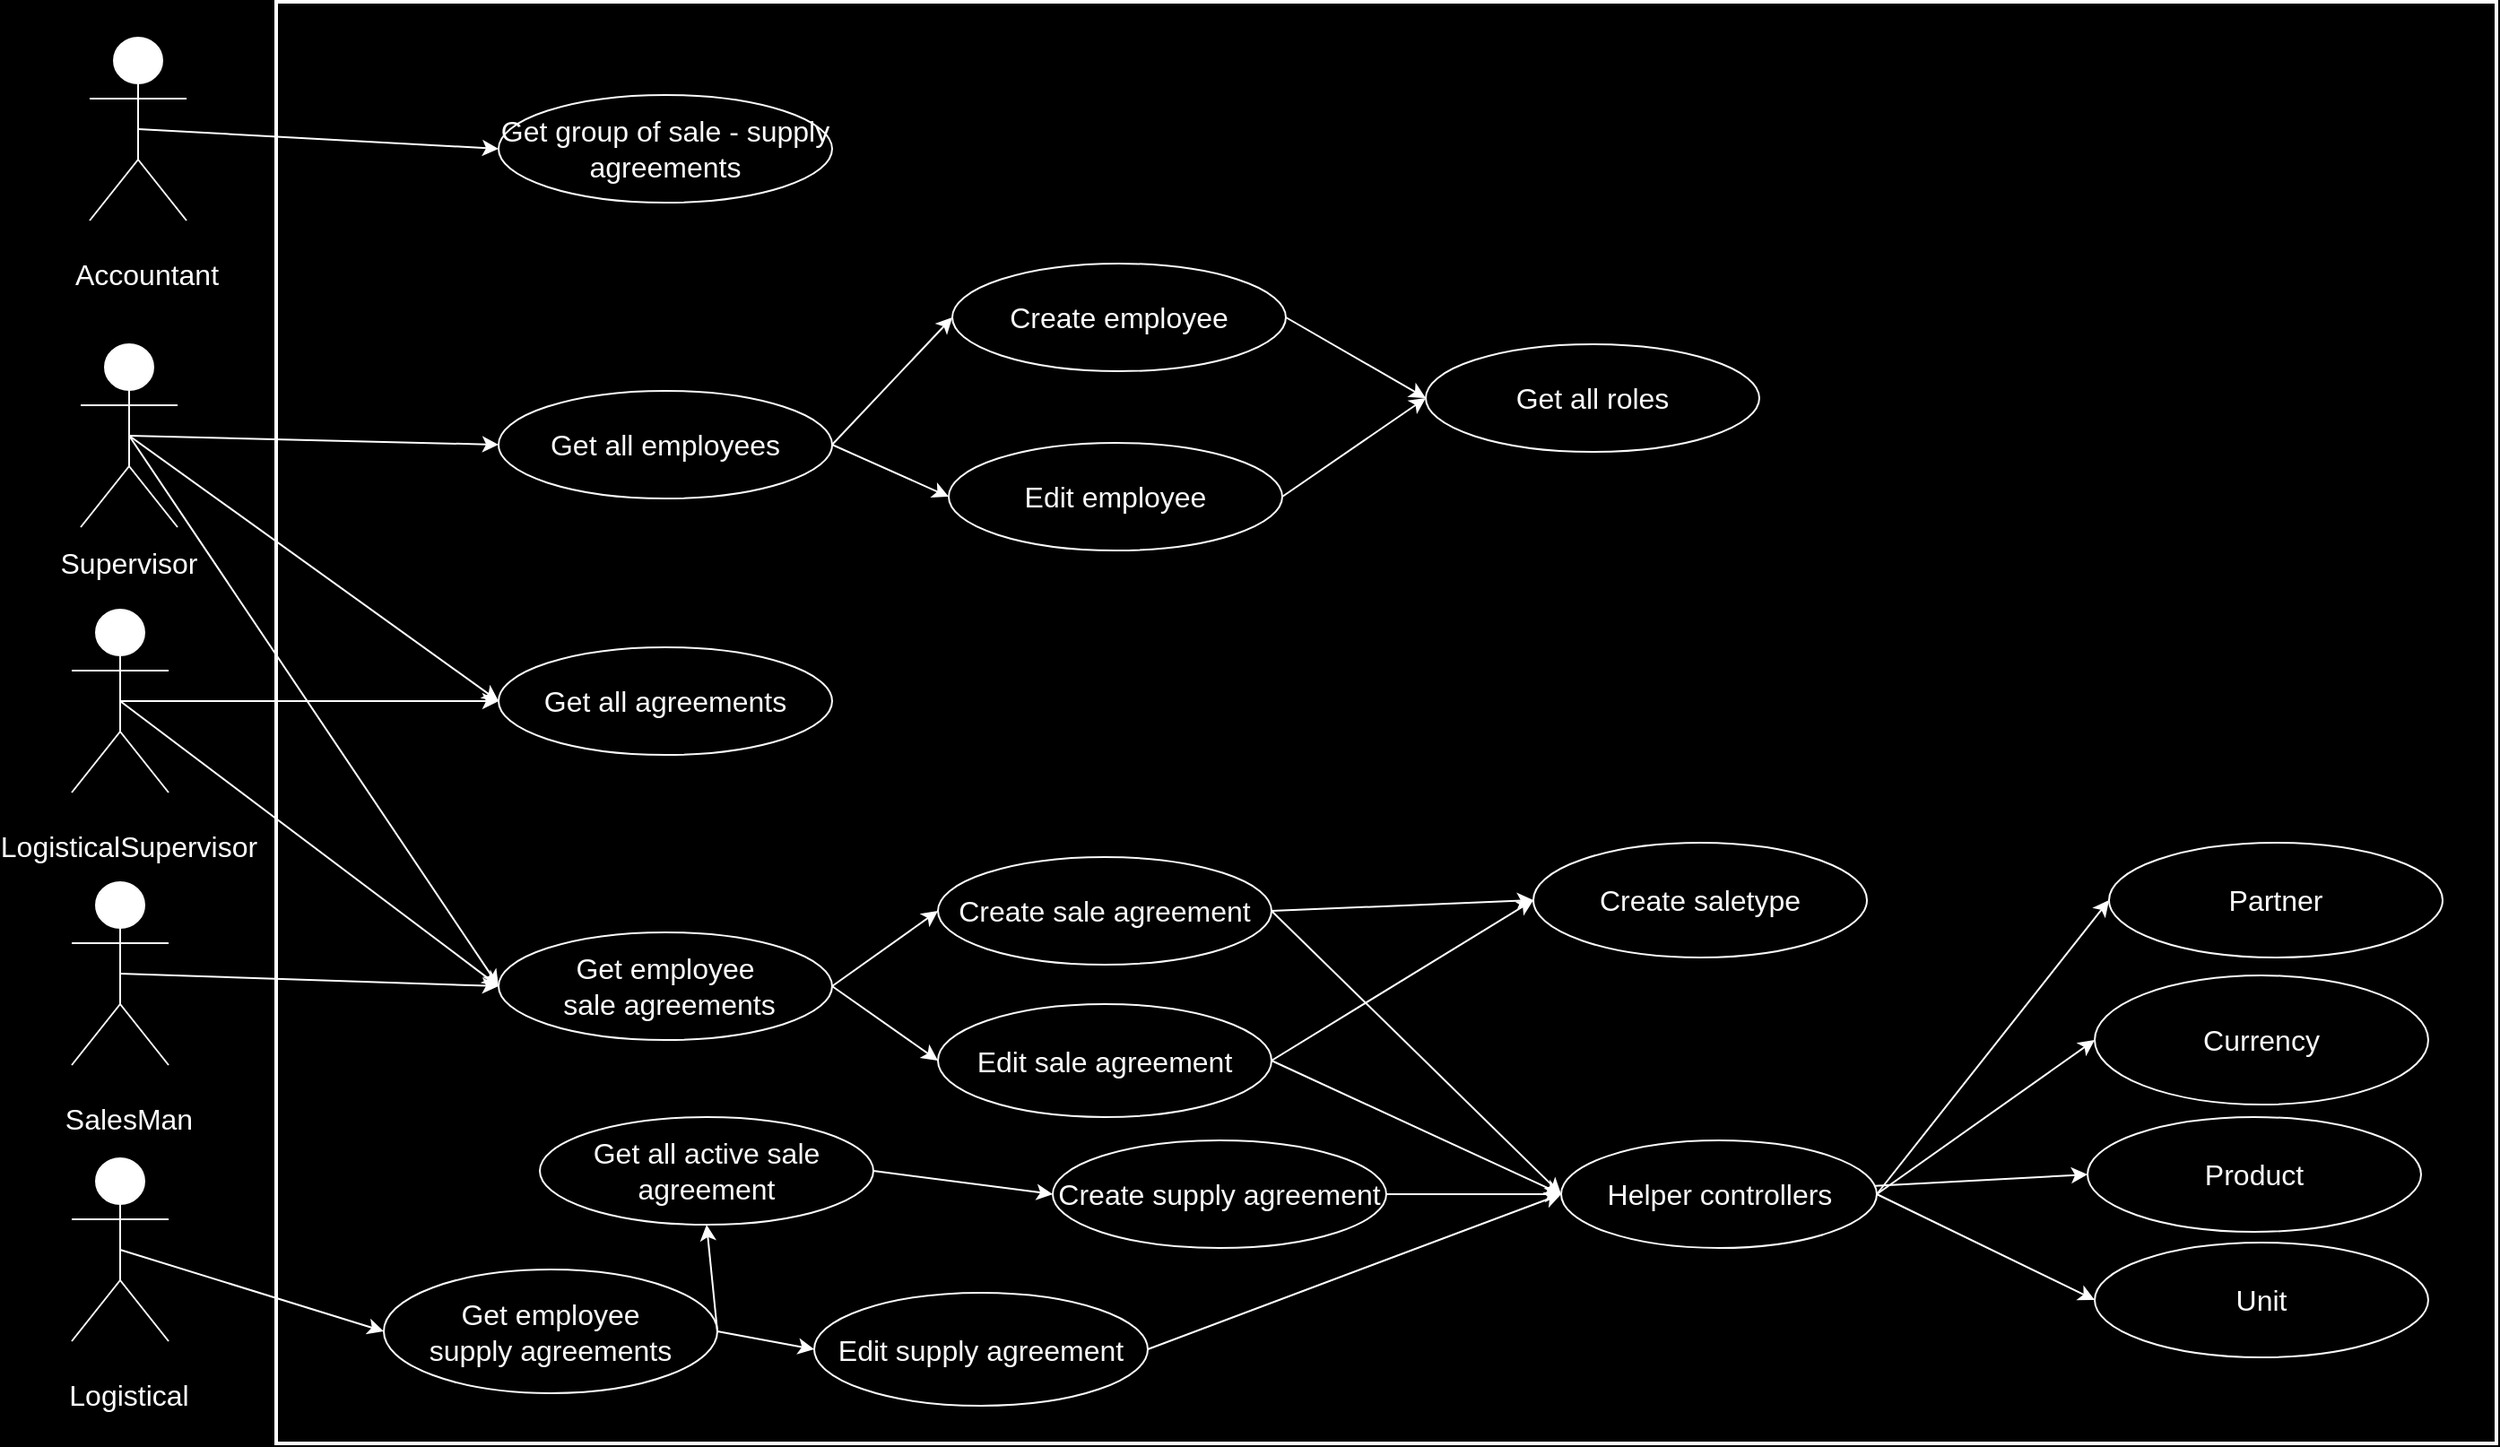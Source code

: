 <mxfile version="23.1.5" type="device">
  <diagram name="Страница — 1" id="xJvbbVoPIL04P0teMrht">
    <mxGraphModel dx="2327" dy="1926" grid="0" gridSize="10" guides="1" tooltips="1" connect="1" arrows="1" fold="1" page="1" pageScale="1" pageWidth="827" pageHeight="1169" background="#000000" math="0" shadow="0">
      <root>
        <mxCell id="0" />
        <mxCell id="1" parent="0" />
        <mxCell id="fAuQlepYap5Bk5Slu7gm-83" value="" style="rounded=0;whiteSpace=wrap;html=1;strokeColor=#FFFFFF;strokeWidth=2;align=center;verticalAlign=middle;fontFamily=Helvetica;fontSize=12;fontColor=default;fillColor=none;" vertex="1" parent="1">
          <mxGeometry x="-77" y="-441" width="1238" height="804" as="geometry" />
        </mxCell>
        <mxCell id="fAuQlepYap5Bk5Slu7gm-80" style="edgeStyle=none;rounded=0;orthogonalLoop=1;jettySize=auto;html=1;exitX=0.5;exitY=0.5;exitDx=0;exitDy=0;exitPerimeter=0;entryX=0;entryY=0.5;entryDx=0;entryDy=0;strokeColor=#FFFFFF;align=center;verticalAlign=middle;fontFamily=Helvetica;fontSize=11;fontColor=default;labelBackgroundColor=default;endArrow=classic;" edge="1" parent="1" source="fAuQlepYap5Bk5Slu7gm-3" target="fAuQlepYap5Bk5Slu7gm-73">
          <mxGeometry relative="1" as="geometry" />
        </mxCell>
        <mxCell id="fAuQlepYap5Bk5Slu7gm-3" value="Actor" style="shape=umlActor;verticalLabelPosition=bottom;verticalAlign=top;html=1;outlineConnect=0;strokeColor=#FAFAFA;" vertex="1" parent="1">
          <mxGeometry x="-191" y="50" width="54" height="102" as="geometry" />
        </mxCell>
        <mxCell id="fAuQlepYap5Bk5Slu7gm-17" value="" style="rounded=0;orthogonalLoop=1;jettySize=auto;html=1;entryX=0;entryY=0.5;entryDx=0;entryDy=0;strokeColor=#FFFFFF;strokeWidth=1;fontColor=#FFFFFF;labelBackgroundColor=none;exitX=1;exitY=0.5;exitDx=0;exitDy=0;" edge="1" parent="1" source="fAuQlepYap5Bk5Slu7gm-5" target="fAuQlepYap5Bk5Slu7gm-11">
          <mxGeometry relative="1" as="geometry" />
        </mxCell>
        <mxCell id="fAuQlepYap5Bk5Slu7gm-20" style="rounded=0;orthogonalLoop=1;jettySize=auto;html=1;entryX=0;entryY=0.5;entryDx=0;entryDy=0;strokeColor=#FFFFFF;align=center;verticalAlign=middle;fontFamily=Helvetica;fontSize=11;fontColor=default;labelBackgroundColor=default;endArrow=classic;strokeWidth=1;" edge="1" parent="1" source="fAuQlepYap5Bk5Slu7gm-5" target="fAuQlepYap5Bk5Slu7gm-13">
          <mxGeometry relative="1" as="geometry" />
        </mxCell>
        <mxCell id="fAuQlepYap5Bk5Slu7gm-24" style="rounded=0;orthogonalLoop=1;jettySize=auto;html=1;exitX=1;exitY=0.5;exitDx=0;exitDy=0;entryX=0;entryY=0.5;entryDx=0;entryDy=0;strokeColor=#FFFFFF;align=center;verticalAlign=middle;fontFamily=Helvetica;fontSize=11;fontColor=default;labelBackgroundColor=default;endArrow=classic;strokeWidth=1;" edge="1" parent="1" source="fAuQlepYap5Bk5Slu7gm-5" target="fAuQlepYap5Bk5Slu7gm-15">
          <mxGeometry relative="1" as="geometry" />
        </mxCell>
        <mxCell id="fAuQlepYap5Bk5Slu7gm-110" style="edgeStyle=none;rounded=0;orthogonalLoop=1;jettySize=auto;html=1;exitX=1;exitY=0.5;exitDx=0;exitDy=0;entryX=0;entryY=0.5;entryDx=0;entryDy=0;strokeColor=#FFFFFF;align=center;verticalAlign=middle;fontFamily=Helvetica;fontSize=12;fontColor=default;labelBackgroundColor=default;endArrow=classic;" edge="1" parent="1" source="fAuQlepYap5Bk5Slu7gm-5" target="fAuQlepYap5Bk5Slu7gm-14">
          <mxGeometry relative="1" as="geometry" />
        </mxCell>
        <mxCell id="fAuQlepYap5Bk5Slu7gm-5" value="Helper controllers" style="ellipse;whiteSpace=wrap;html=1;fillColor=none;strokeColor=#FAFAFA;fontColor=#FAFAFA;fontSize=16;" vertex="1" parent="1">
          <mxGeometry x="639.5" y="194" width="176" height="60" as="geometry" />
        </mxCell>
        <mxCell id="fAuQlepYap5Bk5Slu7gm-7" value="" style="edgeStyle=orthogonalEdgeStyle;rounded=0;orthogonalLoop=1;jettySize=auto;html=1;strokeWidth=2;entryX=0;entryY=0.5;entryDx=0;entryDy=0;" edge="1" parent="1" source="fAuQlepYap5Bk5Slu7gm-6" target="fAuQlepYap5Bk5Slu7gm-5">
          <mxGeometry relative="1" as="geometry" />
        </mxCell>
        <mxCell id="fAuQlepYap5Bk5Slu7gm-27" style="rounded=0;orthogonalLoop=1;jettySize=auto;html=1;exitX=1;exitY=0.5;exitDx=0;exitDy=0;entryX=0;entryY=0.5;entryDx=0;entryDy=0;strokeColor=#FFFFFF;align=center;verticalAlign=middle;fontFamily=Helvetica;fontSize=11;fontColor=default;labelBackgroundColor=default;endArrow=classic;" edge="1" parent="1" source="fAuQlepYap5Bk5Slu7gm-6" target="fAuQlepYap5Bk5Slu7gm-5">
          <mxGeometry relative="1" as="geometry" />
        </mxCell>
        <mxCell id="fAuQlepYap5Bk5Slu7gm-46" style="edgeStyle=none;rounded=0;orthogonalLoop=1;jettySize=auto;html=1;exitX=1;exitY=0.5;exitDx=0;exitDy=0;entryX=0;entryY=0.5;entryDx=0;entryDy=0;strokeColor=#FFFFFF;align=center;verticalAlign=middle;fontFamily=Helvetica;fontSize=11;fontColor=default;labelBackgroundColor=default;endArrow=classic;" edge="1" parent="1" source="fAuQlepYap5Bk5Slu7gm-6" target="fAuQlepYap5Bk5Slu7gm-12">
          <mxGeometry relative="1" as="geometry" />
        </mxCell>
        <mxCell id="fAuQlepYap5Bk5Slu7gm-6" value="Edit sale agreement" style="ellipse;whiteSpace=wrap;html=1;fillColor=none;strokeColor=#FAFAFA;fontColor=#FAFAFA;fontSize=16;" vertex="1" parent="1">
          <mxGeometry x="292" y="118" width="186" height="63" as="geometry" />
        </mxCell>
        <mxCell id="fAuQlepYap5Bk5Slu7gm-11" value="Currency" style="ellipse;whiteSpace=wrap;html=1;fillColor=none;strokeColor=#FAFAFA;fontColor=#FAFAFA;fontSize=16;" vertex="1" parent="1">
          <mxGeometry x="937" y="102" width="186" height="72" as="geometry" />
        </mxCell>
        <mxCell id="fAuQlepYap5Bk5Slu7gm-12" value="Create saletype" style="ellipse;whiteSpace=wrap;html=1;fillColor=none;strokeColor=#FAFAFA;fontColor=#FAFAFA;fontSize=16;" vertex="1" parent="1">
          <mxGeometry x="624" y="28" width="186" height="64" as="geometry" />
        </mxCell>
        <mxCell id="fAuQlepYap5Bk5Slu7gm-13" value="Product" style="ellipse;whiteSpace=wrap;html=1;fillColor=none;strokeColor=#FAFAFA;fontColor=#FAFAFA;fontSize=16;" vertex="1" parent="1">
          <mxGeometry x="933" y="181" width="186" height="64" as="geometry" />
        </mxCell>
        <mxCell id="fAuQlepYap5Bk5Slu7gm-14" value="Partner" style="ellipse;whiteSpace=wrap;html=1;fillColor=none;strokeColor=#FAFAFA;fontColor=#FAFAFA;fontSize=16;" vertex="1" parent="1">
          <mxGeometry x="945" y="28" width="186" height="64" as="geometry" />
        </mxCell>
        <mxCell id="fAuQlepYap5Bk5Slu7gm-15" value="Unit" style="ellipse;whiteSpace=wrap;html=1;fillColor=none;strokeColor=#FAFAFA;fontColor=#FAFAFA;fontSize=16;" vertex="1" parent="1">
          <mxGeometry x="937" y="251" width="186" height="64" as="geometry" />
        </mxCell>
        <mxCell id="fAuQlepYap5Bk5Slu7gm-28" style="rounded=0;orthogonalLoop=1;jettySize=auto;html=1;exitX=1;exitY=0.5;exitDx=0;exitDy=0;strokeColor=#FFFFFF;align=center;verticalAlign=middle;fontFamily=Helvetica;fontSize=11;fontColor=default;labelBackgroundColor=default;endArrow=classic;entryX=0;entryY=0.5;entryDx=0;entryDy=0;" edge="1" parent="1" source="fAuQlepYap5Bk5Slu7gm-26" target="fAuQlepYap5Bk5Slu7gm-5">
          <mxGeometry relative="1" as="geometry">
            <mxPoint x="630.0" y="216.667" as="targetPoint" />
            <mxPoint x="414.0" y="152" as="sourcePoint" />
          </mxGeometry>
        </mxCell>
        <mxCell id="fAuQlepYap5Bk5Slu7gm-53" style="edgeStyle=none;rounded=0;orthogonalLoop=1;jettySize=auto;html=1;exitX=1;exitY=0.5;exitDx=0;exitDy=0;entryX=0;entryY=0.5;entryDx=0;entryDy=0;strokeColor=#FFFFFF;align=center;verticalAlign=middle;fontFamily=Helvetica;fontSize=11;fontColor=default;labelBackgroundColor=default;endArrow=classic;" edge="1" parent="1" source="fAuQlepYap5Bk5Slu7gm-26" target="fAuQlepYap5Bk5Slu7gm-12">
          <mxGeometry relative="1" as="geometry" />
        </mxCell>
        <mxCell id="fAuQlepYap5Bk5Slu7gm-26" value="Create sale agreement" style="ellipse;whiteSpace=wrap;html=1;fillColor=none;strokeColor=#FAFAFA;fontColor=#FAFAFA;fontSize=16;" vertex="1" parent="1">
          <mxGeometry x="292" y="36" width="186" height="60" as="geometry" />
        </mxCell>
        <mxCell id="fAuQlepYap5Bk5Slu7gm-29" value="&lt;font style=&quot;font-size: 16px;&quot;&gt;SalesMan&lt;br&gt;&lt;/font&gt;" style="text;html=1;align=center;verticalAlign=middle;whiteSpace=wrap;rounded=0;fontFamily=Helvetica;fontSize=11;fontColor=#FFFFFF;labelBackgroundColor=none;" vertex="1" parent="1">
          <mxGeometry x="-201" y="167" width="84" height="30" as="geometry" />
        </mxCell>
        <mxCell id="fAuQlepYap5Bk5Slu7gm-79" style="edgeStyle=none;rounded=0;orthogonalLoop=1;jettySize=auto;html=1;exitX=0.5;exitY=0.5;exitDx=0;exitDy=0;exitPerimeter=0;entryX=0;entryY=0.5;entryDx=0;entryDy=0;strokeColor=#FFFFFF;align=center;verticalAlign=middle;fontFamily=Helvetica;fontSize=11;fontColor=default;labelBackgroundColor=default;endArrow=classic;" edge="1" parent="1" source="fAuQlepYap5Bk5Slu7gm-30" target="fAuQlepYap5Bk5Slu7gm-74">
          <mxGeometry relative="1" as="geometry" />
        </mxCell>
        <mxCell id="fAuQlepYap5Bk5Slu7gm-30" value="Actor" style="shape=umlActor;verticalLabelPosition=bottom;verticalAlign=top;html=1;outlineConnect=0;strokeColor=#FAFAFA;" vertex="1" parent="1">
          <mxGeometry x="-191" y="204" width="54" height="102" as="geometry" />
        </mxCell>
        <mxCell id="fAuQlepYap5Bk5Slu7gm-31" value="&lt;font style=&quot;font-size: 16px;&quot;&gt;Logistical&lt;br&gt;&lt;/font&gt;" style="text;html=1;align=center;verticalAlign=middle;whiteSpace=wrap;rounded=0;fontFamily=Helvetica;fontSize=11;fontColor=#FFFFFF;labelBackgroundColor=none;" vertex="1" parent="1">
          <mxGeometry x="-201" y="321" width="84" height="30" as="geometry" />
        </mxCell>
        <mxCell id="fAuQlepYap5Bk5Slu7gm-82" style="edgeStyle=none;rounded=0;orthogonalLoop=1;jettySize=auto;html=1;exitX=0.5;exitY=0.5;exitDx=0;exitDy=0;exitPerimeter=0;entryX=0;entryY=0.5;entryDx=0;entryDy=0;strokeColor=#FFFFFF;align=center;verticalAlign=middle;fontFamily=Helvetica;fontSize=11;fontColor=default;labelBackgroundColor=default;endArrow=classic;" edge="1" parent="1" source="fAuQlepYap5Bk5Slu7gm-33" target="fAuQlepYap5Bk5Slu7gm-73">
          <mxGeometry relative="1" as="geometry" />
        </mxCell>
        <mxCell id="fAuQlepYap5Bk5Slu7gm-88" style="edgeStyle=none;rounded=0;orthogonalLoop=1;jettySize=auto;html=1;exitX=0.5;exitY=0.5;exitDx=0;exitDy=0;exitPerimeter=0;entryX=0;entryY=0.5;entryDx=0;entryDy=0;strokeColor=#FFFFFF;align=center;verticalAlign=middle;fontFamily=Helvetica;fontSize=12;fontColor=default;labelBackgroundColor=default;endArrow=classic;" edge="1" parent="1" source="fAuQlepYap5Bk5Slu7gm-33" target="fAuQlepYap5Bk5Slu7gm-85">
          <mxGeometry relative="1" as="geometry" />
        </mxCell>
        <mxCell id="fAuQlepYap5Bk5Slu7gm-33" value="Actor" style="shape=umlActor;verticalLabelPosition=bottom;verticalAlign=top;html=1;outlineConnect=0;strokeColor=#FAFAFA;" vertex="1" parent="1">
          <mxGeometry x="-191" y="-102" width="54" height="102" as="geometry" />
        </mxCell>
        <mxCell id="fAuQlepYap5Bk5Slu7gm-34" value="&lt;font style=&quot;font-size: 16px;&quot;&gt;LogisticalSupervisor&lt;br&gt;&lt;/font&gt;" style="text;html=1;align=center;verticalAlign=middle;whiteSpace=wrap;rounded=0;fontFamily=Helvetica;fontSize=11;fontColor=#FFFFFF;labelBackgroundColor=none;" vertex="1" parent="1">
          <mxGeometry x="-201" y="15" width="84" height="30" as="geometry" />
        </mxCell>
        <mxCell id="fAuQlepYap5Bk5Slu7gm-90" style="edgeStyle=none;rounded=0;orthogonalLoop=1;jettySize=auto;html=1;exitX=0.5;exitY=0.5;exitDx=0;exitDy=0;exitPerimeter=0;entryX=0;entryY=0.5;entryDx=0;entryDy=0;strokeColor=#FFFFFF;align=center;verticalAlign=middle;fontFamily=Helvetica;fontSize=12;fontColor=default;labelBackgroundColor=default;endArrow=classic;" edge="1" parent="1" source="fAuQlepYap5Bk5Slu7gm-36" target="fAuQlepYap5Bk5Slu7gm-89">
          <mxGeometry relative="1" as="geometry" />
        </mxCell>
        <mxCell id="fAuQlepYap5Bk5Slu7gm-36" value="Actor" style="shape=umlActor;verticalLabelPosition=bottom;verticalAlign=top;html=1;outlineConnect=0;strokeColor=#FAFAFA;" vertex="1" parent="1">
          <mxGeometry x="-181" y="-421" width="54" height="102" as="geometry" />
        </mxCell>
        <mxCell id="fAuQlepYap5Bk5Slu7gm-37" value="&lt;font style=&quot;font-size: 16px;&quot;&gt;Accountant&lt;br&gt;&lt;/font&gt;" style="text;html=1;align=center;verticalAlign=middle;whiteSpace=wrap;rounded=0;fontFamily=Helvetica;fontSize=11;fontColor=#FFFFFF;labelBackgroundColor=none;" vertex="1" parent="1">
          <mxGeometry x="-191" y="-304" width="84" height="30" as="geometry" />
        </mxCell>
        <mxCell id="fAuQlepYap5Bk5Slu7gm-45" style="edgeStyle=none;rounded=0;orthogonalLoop=1;jettySize=auto;html=1;exitX=1;exitY=0.5;exitDx=0;exitDy=0;strokeColor=#FFFFFF;align=center;verticalAlign=middle;fontFamily=Helvetica;fontSize=11;fontColor=default;labelBackgroundColor=default;endArrow=classic;entryX=0;entryY=0.5;entryDx=0;entryDy=0;" edge="1" parent="1" source="fAuQlepYap5Bk5Slu7gm-40" target="fAuQlepYap5Bk5Slu7gm-5">
          <mxGeometry relative="1" as="geometry">
            <mxPoint x="660.0" y="212.6" as="targetPoint" />
          </mxGeometry>
        </mxCell>
        <mxCell id="fAuQlepYap5Bk5Slu7gm-40" value="Edit supply agreement" style="ellipse;whiteSpace=wrap;html=1;fillColor=none;strokeColor=#FAFAFA;fontColor=#FAFAFA;fontSize=16;" vertex="1" parent="1">
          <mxGeometry x="223" y="279" width="186" height="63" as="geometry" />
        </mxCell>
        <mxCell id="fAuQlepYap5Bk5Slu7gm-44" style="edgeStyle=none;rounded=0;orthogonalLoop=1;jettySize=auto;html=1;exitX=1;exitY=0.5;exitDx=0;exitDy=0;entryX=0;entryY=0.5;entryDx=0;entryDy=0;strokeColor=#FFFFFF;align=center;verticalAlign=middle;fontFamily=Helvetica;fontSize=11;fontColor=default;labelBackgroundColor=default;endArrow=classic;" edge="1" parent="1" source="fAuQlepYap5Bk5Slu7gm-41" target="fAuQlepYap5Bk5Slu7gm-5">
          <mxGeometry relative="1" as="geometry" />
        </mxCell>
        <mxCell id="fAuQlepYap5Bk5Slu7gm-41" value="Create supply&amp;nbsp;agreement" style="ellipse;whiteSpace=wrap;html=1;fillColor=none;strokeColor=#FAFAFA;fontColor=#FAFAFA;fontSize=16;" vertex="1" parent="1">
          <mxGeometry x="356" y="194" width="186" height="60" as="geometry" />
        </mxCell>
        <mxCell id="fAuQlepYap5Bk5Slu7gm-81" style="edgeStyle=none;rounded=0;orthogonalLoop=1;jettySize=auto;html=1;exitX=0.5;exitY=0.5;exitDx=0;exitDy=0;exitPerimeter=0;entryX=0;entryY=0.5;entryDx=0;entryDy=0;strokeColor=#FFFFFF;align=center;verticalAlign=middle;fontFamily=Helvetica;fontSize=11;fontColor=default;labelBackgroundColor=default;endArrow=classic;" edge="1" parent="1" source="fAuQlepYap5Bk5Slu7gm-68" target="fAuQlepYap5Bk5Slu7gm-73">
          <mxGeometry relative="1" as="geometry" />
        </mxCell>
        <mxCell id="fAuQlepYap5Bk5Slu7gm-86" style="edgeStyle=none;rounded=0;orthogonalLoop=1;jettySize=auto;html=1;exitX=0.5;exitY=0.5;exitDx=0;exitDy=0;exitPerimeter=0;entryX=0;entryY=0.5;entryDx=0;entryDy=0;strokeColor=#FFFFFF;align=center;verticalAlign=middle;fontFamily=Helvetica;fontSize=12;fontColor=default;labelBackgroundColor=default;endArrow=classic;" edge="1" parent="1" source="fAuQlepYap5Bk5Slu7gm-68" target="fAuQlepYap5Bk5Slu7gm-85">
          <mxGeometry relative="1" as="geometry" />
        </mxCell>
        <mxCell id="fAuQlepYap5Bk5Slu7gm-93" style="edgeStyle=none;rounded=0;orthogonalLoop=1;jettySize=auto;html=1;exitX=0.5;exitY=0.5;exitDx=0;exitDy=0;exitPerimeter=0;entryX=0;entryY=0.5;entryDx=0;entryDy=0;strokeColor=#FFFFFF;align=center;verticalAlign=middle;fontFamily=Helvetica;fontSize=12;fontColor=default;labelBackgroundColor=default;endArrow=classic;" edge="1" parent="1" source="fAuQlepYap5Bk5Slu7gm-68" target="fAuQlepYap5Bk5Slu7gm-91">
          <mxGeometry relative="1" as="geometry" />
        </mxCell>
        <mxCell id="fAuQlepYap5Bk5Slu7gm-68" value="Actor" style="shape=umlActor;verticalLabelPosition=bottom;verticalAlign=top;html=1;outlineConnect=0;strokeColor=#FAFAFA;" vertex="1" parent="1">
          <mxGeometry x="-186" y="-250" width="54" height="102" as="geometry" />
        </mxCell>
        <mxCell id="fAuQlepYap5Bk5Slu7gm-69" value="&lt;font style=&quot;font-size: 16px;&quot;&gt;Supervisor&lt;br&gt;&lt;/font&gt;" style="text;html=1;align=center;verticalAlign=middle;whiteSpace=wrap;rounded=0;fontFamily=Helvetica;fontSize=11;fontColor=#FFFFFF;labelBackgroundColor=none;" vertex="1" parent="1">
          <mxGeometry x="-201" y="-143" width="84" height="30" as="geometry" />
        </mxCell>
        <mxCell id="fAuQlepYap5Bk5Slu7gm-75" style="edgeStyle=none;rounded=0;orthogonalLoop=1;jettySize=auto;html=1;exitX=1;exitY=0.5;exitDx=0;exitDy=0;entryX=0;entryY=0.5;entryDx=0;entryDy=0;strokeColor=#FFFFFF;align=center;verticalAlign=middle;fontFamily=Helvetica;fontSize=11;fontColor=default;labelBackgroundColor=default;endArrow=classic;" edge="1" parent="1" source="fAuQlepYap5Bk5Slu7gm-73" target="fAuQlepYap5Bk5Slu7gm-26">
          <mxGeometry relative="1" as="geometry" />
        </mxCell>
        <mxCell id="fAuQlepYap5Bk5Slu7gm-76" style="edgeStyle=none;rounded=0;orthogonalLoop=1;jettySize=auto;html=1;exitX=1;exitY=0.5;exitDx=0;exitDy=0;entryX=0;entryY=0.5;entryDx=0;entryDy=0;strokeColor=#FFFFFF;align=center;verticalAlign=middle;fontFamily=Helvetica;fontSize=11;fontColor=default;labelBackgroundColor=default;endArrow=classic;" edge="1" parent="1" source="fAuQlepYap5Bk5Slu7gm-73" target="fAuQlepYap5Bk5Slu7gm-6">
          <mxGeometry relative="1" as="geometry" />
        </mxCell>
        <mxCell id="fAuQlepYap5Bk5Slu7gm-73" value="Get employee&lt;br&gt;&amp;nbsp;sale agreements" style="ellipse;whiteSpace=wrap;html=1;fillColor=none;strokeColor=#FAFAFA;fontColor=#FAFAFA;fontSize=16;" vertex="1" parent="1">
          <mxGeometry x="47" y="78" width="186" height="60" as="geometry" />
        </mxCell>
        <mxCell id="fAuQlepYap5Bk5Slu7gm-78" style="edgeStyle=none;rounded=0;orthogonalLoop=1;jettySize=auto;html=1;exitX=1;exitY=0.5;exitDx=0;exitDy=0;entryX=0;entryY=0.5;entryDx=0;entryDy=0;strokeColor=#FFFFFF;align=center;verticalAlign=middle;fontFamily=Helvetica;fontSize=11;fontColor=default;labelBackgroundColor=default;endArrow=classic;" edge="1" parent="1" source="fAuQlepYap5Bk5Slu7gm-74" target="fAuQlepYap5Bk5Slu7gm-40">
          <mxGeometry relative="1" as="geometry" />
        </mxCell>
        <mxCell id="fAuQlepYap5Bk5Slu7gm-109" style="edgeStyle=none;rounded=0;orthogonalLoop=1;jettySize=auto;html=1;exitX=1;exitY=0.5;exitDx=0;exitDy=0;entryX=0.5;entryY=1;entryDx=0;entryDy=0;strokeColor=#FFFFFF;align=center;verticalAlign=middle;fontFamily=Helvetica;fontSize=12;fontColor=default;labelBackgroundColor=default;endArrow=classic;" edge="1" parent="1" source="fAuQlepYap5Bk5Slu7gm-74" target="fAuQlepYap5Bk5Slu7gm-103">
          <mxGeometry relative="1" as="geometry" />
        </mxCell>
        <mxCell id="fAuQlepYap5Bk5Slu7gm-74" value="Get employee supply&amp;nbsp;agreements" style="ellipse;whiteSpace=wrap;html=1;fillColor=none;strokeColor=#FAFAFA;fontColor=#FAFAFA;fontSize=16;" vertex="1" parent="1">
          <mxGeometry x="-17" y="266" width="186" height="69" as="geometry" />
        </mxCell>
        <mxCell id="fAuQlepYap5Bk5Slu7gm-85" value="Get all agreements" style="ellipse;whiteSpace=wrap;html=1;fillColor=none;strokeColor=#FAFAFA;fontColor=#FAFAFA;fontSize=16;" vertex="1" parent="1">
          <mxGeometry x="47" y="-81" width="186" height="60" as="geometry" />
        </mxCell>
        <mxCell id="fAuQlepYap5Bk5Slu7gm-89" value="Get group of sale - supply agreements" style="ellipse;whiteSpace=wrap;html=1;fillColor=none;strokeColor=#FAFAFA;fontColor=#FAFAFA;fontSize=16;" vertex="1" parent="1">
          <mxGeometry x="47" y="-389" width="186" height="60" as="geometry" />
        </mxCell>
        <mxCell id="fAuQlepYap5Bk5Slu7gm-96" style="edgeStyle=none;rounded=0;orthogonalLoop=1;jettySize=auto;html=1;exitX=1;exitY=0.5;exitDx=0;exitDy=0;entryX=0;entryY=0.5;entryDx=0;entryDy=0;strokeColor=#FFFFFF;align=center;verticalAlign=middle;fontFamily=Helvetica;fontSize=12;fontColor=default;labelBackgroundColor=default;endArrow=classic;" edge="1" parent="1" source="fAuQlepYap5Bk5Slu7gm-91" target="fAuQlepYap5Bk5Slu7gm-92">
          <mxGeometry relative="1" as="geometry" />
        </mxCell>
        <mxCell id="fAuQlepYap5Bk5Slu7gm-97" style="edgeStyle=none;rounded=0;orthogonalLoop=1;jettySize=auto;html=1;exitX=1;exitY=0.5;exitDx=0;exitDy=0;entryX=0;entryY=0.5;entryDx=0;entryDy=0;strokeColor=#FFFFFF;align=center;verticalAlign=middle;fontFamily=Helvetica;fontSize=12;fontColor=default;labelBackgroundColor=default;endArrow=classic;" edge="1" parent="1" source="fAuQlepYap5Bk5Slu7gm-91" target="fAuQlepYap5Bk5Slu7gm-95">
          <mxGeometry relative="1" as="geometry" />
        </mxCell>
        <mxCell id="fAuQlepYap5Bk5Slu7gm-91" value="Get all employees" style="ellipse;whiteSpace=wrap;html=1;fillColor=none;strokeColor=#FAFAFA;fontColor=#FAFAFA;fontSize=16;" vertex="1" parent="1">
          <mxGeometry x="47" y="-224" width="186" height="60" as="geometry" />
        </mxCell>
        <mxCell id="fAuQlepYap5Bk5Slu7gm-100" style="edgeStyle=none;rounded=0;orthogonalLoop=1;jettySize=auto;html=1;exitX=1;exitY=0.5;exitDx=0;exitDy=0;entryX=0;entryY=0.5;entryDx=0;entryDy=0;strokeColor=#FFFFFF;align=center;verticalAlign=middle;fontFamily=Helvetica;fontSize=12;fontColor=default;labelBackgroundColor=default;endArrow=classic;" edge="1" parent="1" source="fAuQlepYap5Bk5Slu7gm-92" target="fAuQlepYap5Bk5Slu7gm-98">
          <mxGeometry relative="1" as="geometry" />
        </mxCell>
        <mxCell id="fAuQlepYap5Bk5Slu7gm-92" value="Create employee" style="ellipse;whiteSpace=wrap;html=1;fillColor=none;strokeColor=#FAFAFA;fontColor=#FAFAFA;fontSize=16;" vertex="1" parent="1">
          <mxGeometry x="300" y="-295" width="186" height="60" as="geometry" />
        </mxCell>
        <mxCell id="fAuQlepYap5Bk5Slu7gm-102" style="edgeStyle=none;rounded=0;orthogonalLoop=1;jettySize=auto;html=1;exitX=1;exitY=0.5;exitDx=0;exitDy=0;entryX=0;entryY=0.5;entryDx=0;entryDy=0;strokeColor=#FFFFFF;align=center;verticalAlign=middle;fontFamily=Helvetica;fontSize=12;fontColor=default;labelBackgroundColor=default;endArrow=classic;" edge="1" parent="1" source="fAuQlepYap5Bk5Slu7gm-95" target="fAuQlepYap5Bk5Slu7gm-98">
          <mxGeometry relative="1" as="geometry" />
        </mxCell>
        <mxCell id="fAuQlepYap5Bk5Slu7gm-95" value="Edit employee" style="ellipse;whiteSpace=wrap;html=1;fillColor=none;strokeColor=#FAFAFA;fontColor=#FAFAFA;fontSize=16;" vertex="1" parent="1">
          <mxGeometry x="298" y="-195" width="186" height="60" as="geometry" />
        </mxCell>
        <mxCell id="fAuQlepYap5Bk5Slu7gm-98" value="Get all roles" style="ellipse;whiteSpace=wrap;html=1;fillColor=none;strokeColor=#FAFAFA;fontColor=#FAFAFA;fontSize=16;" vertex="1" parent="1">
          <mxGeometry x="564" y="-250" width="186" height="60" as="geometry" />
        </mxCell>
        <mxCell id="fAuQlepYap5Bk5Slu7gm-107" style="edgeStyle=none;rounded=0;orthogonalLoop=1;jettySize=auto;html=1;exitX=1;exitY=0.5;exitDx=0;exitDy=0;entryX=0;entryY=0.5;entryDx=0;entryDy=0;strokeColor=#FFFFFF;align=center;verticalAlign=middle;fontFamily=Helvetica;fontSize=12;fontColor=default;labelBackgroundColor=default;endArrow=classic;" edge="1" parent="1" source="fAuQlepYap5Bk5Slu7gm-103" target="fAuQlepYap5Bk5Slu7gm-41">
          <mxGeometry relative="1" as="geometry" />
        </mxCell>
        <mxCell id="fAuQlepYap5Bk5Slu7gm-103" value="Get all active sale agreement" style="ellipse;whiteSpace=wrap;html=1;fillColor=none;strokeColor=#FAFAFA;fontColor=#FAFAFA;fontSize=16;" vertex="1" parent="1">
          <mxGeometry x="70" y="181" width="186" height="60" as="geometry" />
        </mxCell>
      </root>
    </mxGraphModel>
  </diagram>
</mxfile>
